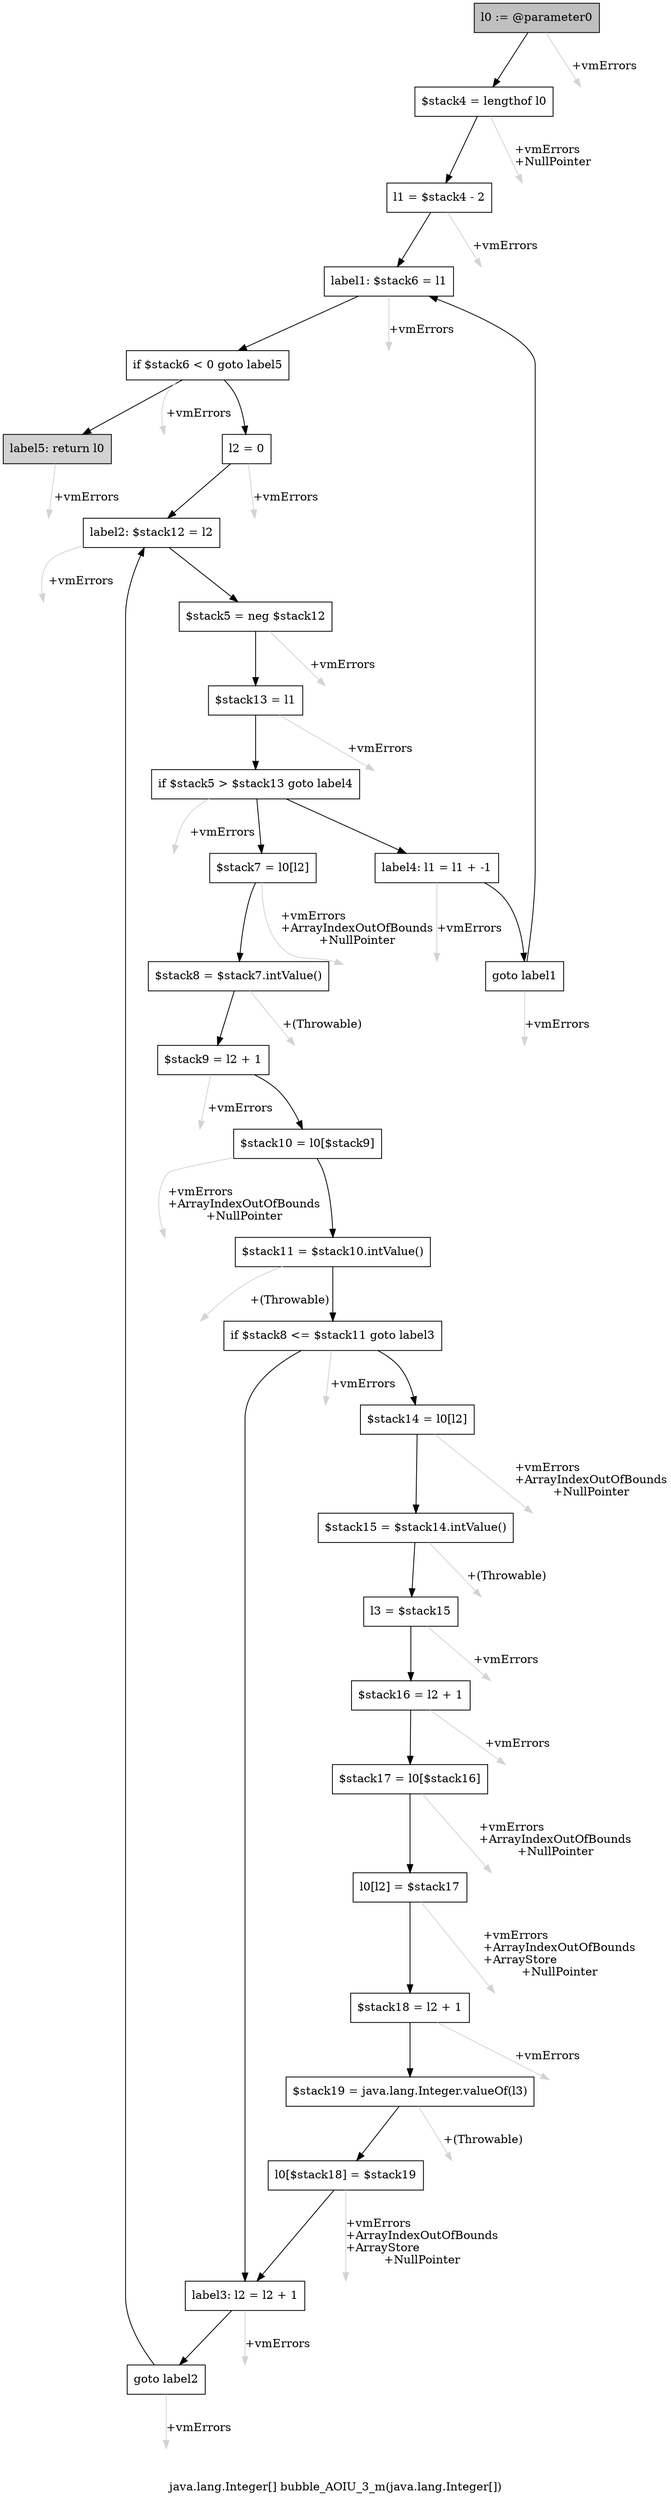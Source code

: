 digraph "java.lang.Integer[] bubble_AOIU_3_m(java.lang.Integer[])" {
    label="java.lang.Integer[] bubble_AOIU_3_m(java.lang.Integer[])";
    node [shape=box];
    "0" [style=filled,fillcolor=gray,label="l0 := @parameter0",];
    "1" [label="$stack4 = lengthof l0",];
    "0"->"1" [color=black,];
    "30" [style=invis,label="Esc",];
    "0"->"30" [color=lightgray,label="\l+vmErrors",];
    "2" [label="l1 = $stack4 - 2",];
    "1"->"2" [color=black,];
    "31" [style=invis,label="Esc",];
    "1"->"31" [color=lightgray,label="\l+vmErrors\l+NullPointer",];
    "3" [label="label1: $stack6 = l1",];
    "2"->"3" [color=black,];
    "32" [style=invis,label="Esc",];
    "2"->"32" [color=lightgray,label="\l+vmErrors",];
    "4" [label="if $stack6 < 0 goto label5",];
    "3"->"4" [color=black,];
    "33" [style=invis,label="Esc",];
    "3"->"33" [color=lightgray,label="\l+vmErrors",];
    "5" [label="l2 = 0",];
    "4"->"5" [color=black,];
    "29" [style=filled,fillcolor=lightgray,label="label5: return l0",];
    "4"->"29" [color=black,];
    "34" [style=invis,label="Esc",];
    "4"->"34" [color=lightgray,label="\l+vmErrors",];
    "6" [label="label2: $stack12 = l2",];
    "5"->"6" [color=black,];
    "35" [style=invis,label="Esc",];
    "5"->"35" [color=lightgray,label="\l+vmErrors",];
    "7" [label="$stack5 = neg $stack12",];
    "6"->"7" [color=black,];
    "36" [style=invis,label="Esc",];
    "6"->"36" [color=lightgray,label="\l+vmErrors",];
    "8" [label="$stack13 = l1",];
    "7"->"8" [color=black,];
    "37" [style=invis,label="Esc",];
    "7"->"37" [color=lightgray,label="\l+vmErrors",];
    "9" [label="if $stack5 > $stack13 goto label4",];
    "8"->"9" [color=black,];
    "38" [style=invis,label="Esc",];
    "8"->"38" [color=lightgray,label="\l+vmErrors",];
    "10" [label="$stack7 = l0[l2]",];
    "9"->"10" [color=black,];
    "27" [label="label4: l1 = l1 + -1",];
    "9"->"27" [color=black,];
    "39" [style=invis,label="Esc",];
    "9"->"39" [color=lightgray,label="\l+vmErrors",];
    "11" [label="$stack8 = $stack7.intValue()",];
    "10"->"11" [color=black,];
    "40" [style=invis,label="Esc",];
    "10"->"40" [color=lightgray,label="\l+vmErrors\l+ArrayIndexOutOfBounds\l+NullPointer",];
    "12" [label="$stack9 = l2 + 1",];
    "11"->"12" [color=black,];
    "41" [style=invis,label="Esc",];
    "11"->"41" [color=lightgray,label="\l+(Throwable)",];
    "13" [label="$stack10 = l0[$stack9]",];
    "12"->"13" [color=black,];
    "42" [style=invis,label="Esc",];
    "12"->"42" [color=lightgray,label="\l+vmErrors",];
    "14" [label="$stack11 = $stack10.intValue()",];
    "13"->"14" [color=black,];
    "43" [style=invis,label="Esc",];
    "13"->"43" [color=lightgray,label="\l+vmErrors\l+ArrayIndexOutOfBounds\l+NullPointer",];
    "15" [label="if $stack8 <= $stack11 goto label3",];
    "14"->"15" [color=black,];
    "44" [style=invis,label="Esc",];
    "14"->"44" [color=lightgray,label="\l+(Throwable)",];
    "16" [label="$stack14 = l0[l2]",];
    "15"->"16" [color=black,];
    "25" [label="label3: l2 = l2 + 1",];
    "15"->"25" [color=black,];
    "45" [style=invis,label="Esc",];
    "15"->"45" [color=lightgray,label="\l+vmErrors",];
    "17" [label="$stack15 = $stack14.intValue()",];
    "16"->"17" [color=black,];
    "46" [style=invis,label="Esc",];
    "16"->"46" [color=lightgray,label="\l+vmErrors\l+ArrayIndexOutOfBounds\l+NullPointer",];
    "18" [label="l3 = $stack15",];
    "17"->"18" [color=black,];
    "47" [style=invis,label="Esc",];
    "17"->"47" [color=lightgray,label="\l+(Throwable)",];
    "19" [label="$stack16 = l2 + 1",];
    "18"->"19" [color=black,];
    "48" [style=invis,label="Esc",];
    "18"->"48" [color=lightgray,label="\l+vmErrors",];
    "20" [label="$stack17 = l0[$stack16]",];
    "19"->"20" [color=black,];
    "49" [style=invis,label="Esc",];
    "19"->"49" [color=lightgray,label="\l+vmErrors",];
    "21" [label="l0[l2] = $stack17",];
    "20"->"21" [color=black,];
    "50" [style=invis,label="Esc",];
    "20"->"50" [color=lightgray,label="\l+vmErrors\l+ArrayIndexOutOfBounds\l+NullPointer",];
    "22" [label="$stack18 = l2 + 1",];
    "21"->"22" [color=black,];
    "51" [style=invis,label="Esc",];
    "21"->"51" [color=lightgray,label="\l+vmErrors\l+ArrayIndexOutOfBounds\l+ArrayStore\l+NullPointer",];
    "23" [label="$stack19 = java.lang.Integer.valueOf(l3)",];
    "22"->"23" [color=black,];
    "52" [style=invis,label="Esc",];
    "22"->"52" [color=lightgray,label="\l+vmErrors",];
    "24" [label="l0[$stack18] = $stack19",];
    "23"->"24" [color=black,];
    "53" [style=invis,label="Esc",];
    "23"->"53" [color=lightgray,label="\l+(Throwable)",];
    "24"->"25" [color=black,];
    "54" [style=invis,label="Esc",];
    "24"->"54" [color=lightgray,label="\l+vmErrors\l+ArrayIndexOutOfBounds\l+ArrayStore\l+NullPointer",];
    "26" [label="goto label2",];
    "25"->"26" [color=black,];
    "55" [style=invis,label="Esc",];
    "25"->"55" [color=lightgray,label="\l+vmErrors",];
    "26"->"6" [color=black,];
    "56" [style=invis,label="Esc",];
    "26"->"56" [color=lightgray,label="\l+vmErrors",];
    "28" [label="goto label1",];
    "27"->"28" [color=black,];
    "57" [style=invis,label="Esc",];
    "27"->"57" [color=lightgray,label="\l+vmErrors",];
    "28"->"3" [color=black,];
    "58" [style=invis,label="Esc",];
    "28"->"58" [color=lightgray,label="\l+vmErrors",];
    "59" [style=invis,label="Esc",];
    "29"->"59" [color=lightgray,label="\l+vmErrors",];
}
